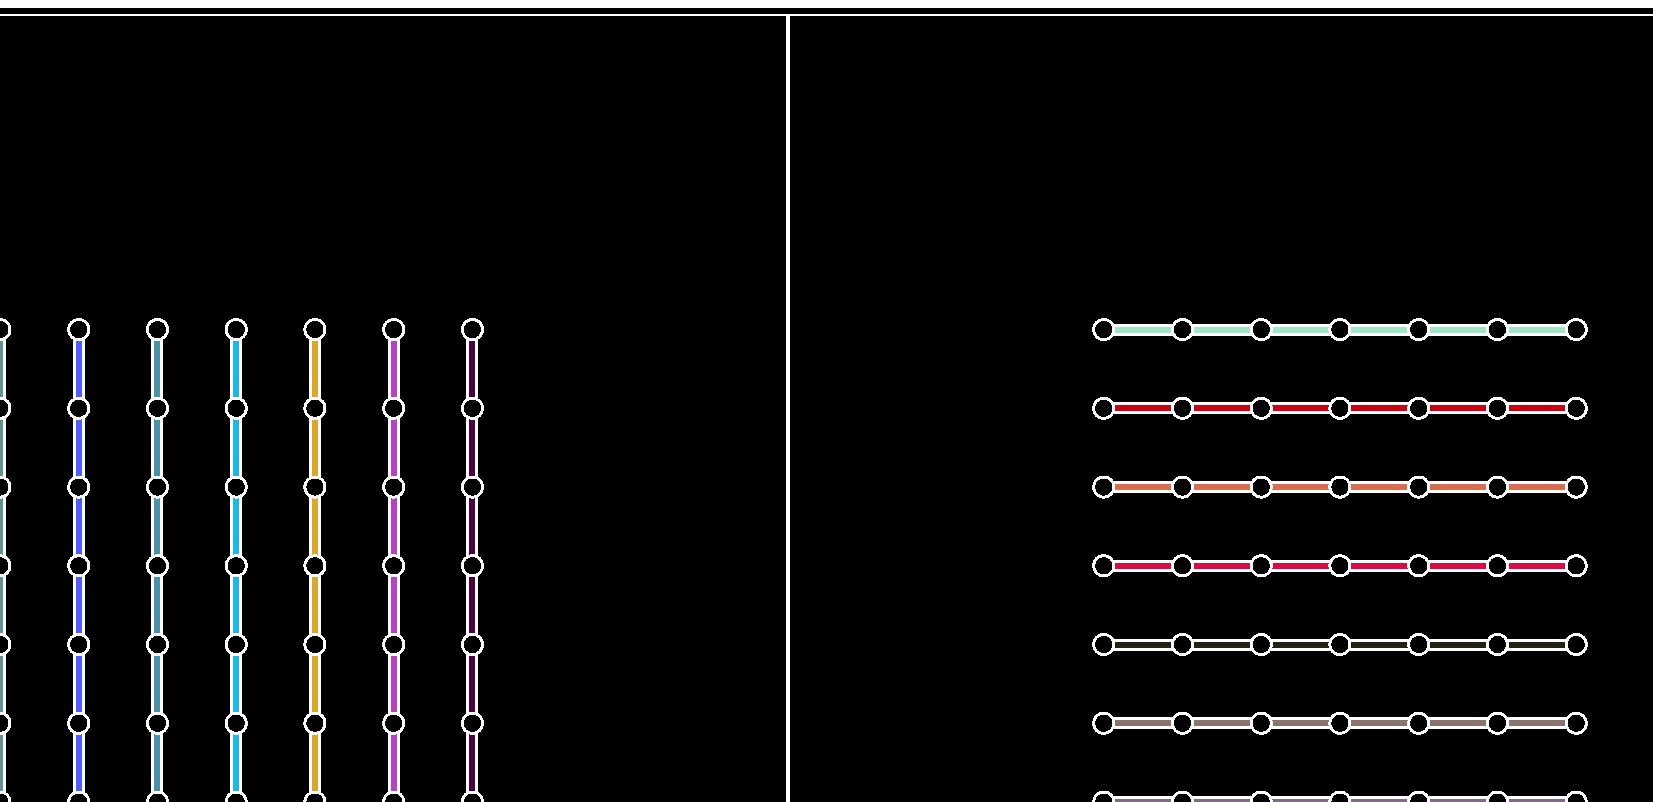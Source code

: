 tracingonline := 1;
    
N := 7;
u := 1cm;
pair MID;
MID := ((N-1)/2,(N-1)/2);

def randomcolor = (uniformdeviate(1), uniformdeviate(1), uniformdeviate(1)) enddef;

% Return the line with direction d and offset offs 
% in the affine plane $A_N^2$.    
vardef get_line(expr d, offs) = 

    % straigh path segments, 
    % might be a degenerated path with only one point 
    path seg[];

    len := 0;
    seg[len] := (0, offs);
    
    for i=0 upto N-1:
        pair q, qmod;
        q := point length(seg[len]) of seg[len] + d;
        qmod := (xpart q mod N, ypart q mod N);
        if q=qmod:
            seg[len] := seg[len]--qmod;
        else:
            len := len+1;
            seg[len] := qmod;
        fi;
    endfor;

    % Sort the segments descending bei their y coordinate 
    seg := sort_desc(len-1)(seg);

    % Every segment with odd index should reverse its direction 
    % before it is connected. 
    for i=0 upto len:
        if odd i: seg[i] := reverse(seg[i]); fi
    endfor;

    path p; p := seg[0];
    for i=1 upto len-1:
        p := connect_lines(p, seg[i]);
    endfor;

    p
enddef;

% Connects the given paths p and q 
% with a curved segment. 
vardef connect_lines(expr p, q) =
    stretch := 6;
    pair d;

    if (length(p) > 0):
        d := stretch*unitvector(direction(length(p)) of p);
    else:
        d := -stretch*unitvector(direction 0 of q);
    fi;
    
    pair a,b;
    a := point length(p) of p;
    b := point 0 of q;
    
    p .. controls (a+d) and (b+d) .. q
enddef;

% Sort the array of paths p descending by the 
% y coordinate of their respective starting point
vardef sort_desc(expr l)(suffix p) = 
    path swp;
    for i=0 upto l-1: 
        for j=i+1 upto l:
            if (ypart point 0 of p[i]) < (ypart point 0 of p[j]):
                swp := p[i];
                p[i] := p[j];
                p[j] := swp;
            fi;
        endfor;
    endfor;
    p
enddef;

% Draw the lines with the given style
def draw_line(expr p) = 
    draw p withpen pencircle scaled 4pt withcolor white;
    draw p withpen pencircle scaled 2pt withcolor randomcolor;
enddef;

% Draw the tile for the given direction w. 
% 
% Note that, for visual reasons, the picture is drawn only for the absolute x- and y-parts of w and
% only afterward, the whole picture is transformed according to the actual values.    
vardef draw_tile(expr w, p_inf) =

    path qq[];
    boolean rotate;
    rotate := false;
 
    transform t;
    t := identity;
    pair v; 
    v := (abs(xpart w), abs(ypart w));
    if xpart w<0:
        t := t xscaled -1 shifted(N-1,0);
    fi;
    if xpart v < ypart v:
        v := (ypart v, xpart v);
        t := t rotatedaround(MID, 90);
    fi;

    for k=0 upto N-1:
        qq[k] := get_line(v, k);
    endfor;

    numeric min, max;
    min := 1000; max := 0;
    for k=0 upto N-1:
        if ypart(point 0 of qq[k]) < min:
            min := ypart point 0 of qq[k];
        fi;
        if ypart(point 0 of qq[k]) > max:
            max := ypart point 0 of qq[k];
        fi;
    endfor;
    
    pair inf;         
    inf := .5[(0,min),(0,max)] shifted (-3*unitvector(v));

    for k=0 upto N-1:
        if (p_inf): 
            qq[k] := inf .. qq[k];
        fi;
        qq[k] := qq[k] transformed t;
    endfor;

    for k=0 upto N-1:
        draw_line(qq[k] scaled u);
    endfor;

    if (p_inf):
        inf := inf transformed t;
        draw inf scaled u withpen pencircle scaled 8pt withcolor white;
    fi;

    for i=0 upto N-1:
        for j=0 upto N-1:
            draw (i,j) scaled u withpen pencircle scaled 8pt withcolor white;
            draw (i,j) scaled u withpen pencircle scaled 6pt;
        endfor;
    endfor;

    path cc;
    cc := unitsquare xscaled 14u yscaled 14u;
    cc := cc shifted (MID scaled u - center cc);
    draw cc withcolor white;

    picture p; 
    p := currentpicture;
    currentpicture := nullpicture;
    
    p
enddef;

% Draw all the tiles
vardef draw_pic(expr p_inf) = 

    picture pic[];

    i := 0;
    for w=(0,1),(1,0),(1,1),(-1,1),(2,1),(-2,1),(1,2),(-1,2):
        pic[i] := draw_tile(w, p_inf);
        i := i+1;
    endfor;

    shift := (xpart urcorner pic[0]) - (xpart ulcorner pic[0]);
    for i=0 upto N:
        pic[i] := pic[i] shifted ((i mod 4) * shift, - (floor(i/4) * shift));
        draw pic[i];
    endfor;

    pic[6] := currentpicture;

    fill bbox currentpicture withcolor black;
    draw pic[6];

enddef;


beginfig(1);
    draw_pic(false);
endfig;

beginfig(2);
    draw_pic(true);
endfig;

end;
